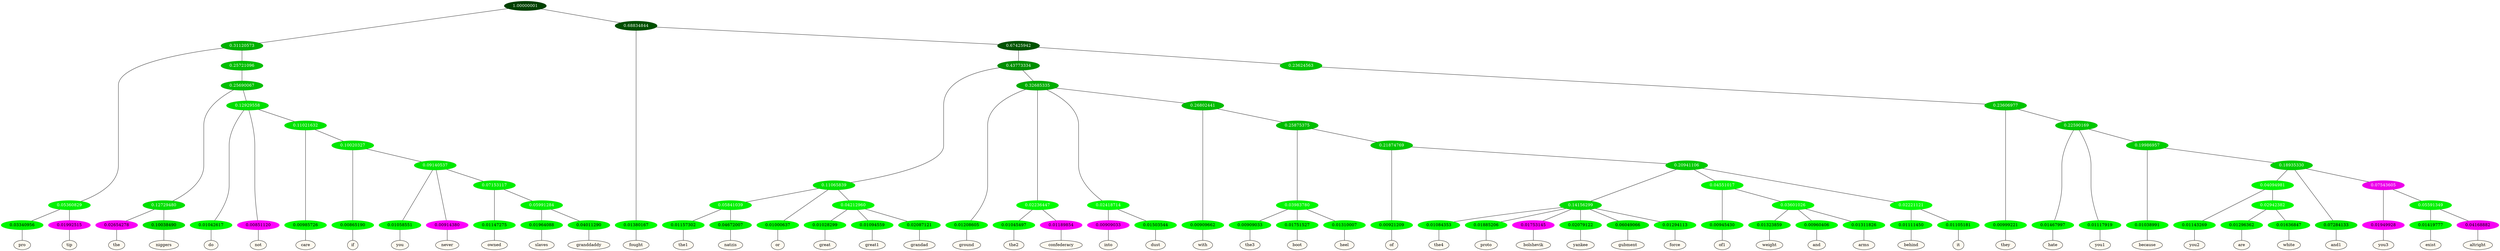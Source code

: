 graph {
	node [format=png height=0.15 nodesep=0.001 ordering=out overlap=prism overlap_scaling=0.01 ranksep=0.001 ratio=0.2 style=filled width=0.15]
	{
		rank=same
		a_w_7 [label=pro color=black fillcolor=floralwhite style="filled,solid"]
		a_w_8 [label=tip color=black fillcolor=floralwhite style="filled,solid"]
		a_w_17 [label=the color=black fillcolor=floralwhite style="filled,solid"]
		a_w_18 [label=niggers color=black fillcolor=floralwhite style="filled,solid"]
		a_w_19 [label=do color=black fillcolor=floralwhite style="filled,solid"]
		a_w_20 [label=not color=black fillcolor=floralwhite style="filled,solid"]
		a_w_31 [label=care color=black fillcolor=floralwhite style="filled,solid"]
		a_w_47 [label=if color=black fillcolor=floralwhite style="filled,solid"]
		a_w_53 [label=you color=black fillcolor=floralwhite style="filled,solid"]
		a_w_54 [label=never color=black fillcolor=floralwhite style="filled,solid"]
		a_w_64 [label=owned color=black fillcolor=floralwhite style="filled,solid"]
		a_w_73 [label=slaves color=black fillcolor=floralwhite style="filled,solid"]
		a_w_74 [label=granddaddy color=black fillcolor=floralwhite style="filled,solid"]
		a_w_5 [label=fought color=black fillcolor=floralwhite style="filled,solid"]
		a_w_33 [label=the1 color=black fillcolor=floralwhite style="filled,solid"]
		a_w_34 [label=natzis color=black fillcolor=floralwhite style="filled,solid"]
		a_w_23 [label=or color=black fillcolor=floralwhite style="filled,solid"]
		a_w_35 [label=great color=black fillcolor=floralwhite style="filled,solid"]
		a_w_36 [label=great1 color=black fillcolor=floralwhite style="filled,solid"]
		a_w_37 [label=grandad color=black fillcolor=floralwhite style="filled,solid"]
		a_w_25 [label=ground color=black fillcolor=floralwhite style="filled,solid"]
		a_w_38 [label=the2 color=black fillcolor=floralwhite style="filled,solid"]
		a_w_39 [label=confederacy color=black fillcolor=floralwhite style="filled,solid"]
		a_w_40 [label=into color=black fillcolor=floralwhite style="filled,solid"]
		a_w_41 [label=dust color=black fillcolor=floralwhite style="filled,solid"]
		a_w_42 [label=with color=black fillcolor=floralwhite style="filled,solid"]
		a_w_56 [label=the3 color=black fillcolor=floralwhite style="filled,solid"]
		a_w_57 [label=boot color=black fillcolor=floralwhite style="filled,solid"]
		a_w_58 [label=heel color=black fillcolor=floralwhite style="filled,solid"]
		a_w_59 [label=of color=black fillcolor=floralwhite style="filled,solid"]
		a_w_75 [label=the4 color=black fillcolor=floralwhite style="filled,solid"]
		a_w_76 [label=proto color=black fillcolor=floralwhite style="filled,solid"]
		a_w_77 [label=bolshevik color=black fillcolor=floralwhite style="filled,solid"]
		a_w_78 [label=yankee color=black fillcolor=floralwhite style="filled,solid"]
		a_w_79 [label=gubment color=black fillcolor=floralwhite style="filled,solid"]
		a_w_80 [label=force color=black fillcolor=floralwhite style="filled,solid"]
		a_w_81 [label=of1 color=black fillcolor=floralwhite style="filled,solid"]
		a_w_89 [label=weight color=black fillcolor=floralwhite style="filled,solid"]
		a_w_90 [label=and color=black fillcolor=floralwhite style="filled,solid"]
		a_w_91 [label=arms color=black fillcolor=floralwhite style="filled,solid"]
		a_w_83 [label=behind color=black fillcolor=floralwhite style="filled,solid"]
		a_w_84 [label=it color=black fillcolor=floralwhite style="filled,solid"]
		a_w_29 [label=they color=black fillcolor=floralwhite style="filled,solid"]
		a_w_44 [label=hate color=black fillcolor=floralwhite style="filled,solid"]
		a_w_45 [label=you1 color=black fillcolor=floralwhite style="filled,solid"]
		a_w_51 [label=because color=black fillcolor=floralwhite style="filled,solid"]
		a_w_69 [label=you2 color=black fillcolor=floralwhite style="filled,solid"]
		a_w_85 [label=are color=black fillcolor=floralwhite style="filled,solid"]
		a_w_86 [label=white color=black fillcolor=floralwhite style="filled,solid"]
		a_w_62 [label=and1 color=black fillcolor=floralwhite style="filled,solid"]
		a_w_71 [label=you3 color=black fillcolor=floralwhite style="filled,solid"]
		a_w_87 [label=exist color=black fillcolor=floralwhite style="filled,solid"]
		a_w_88 [label=altright color=black fillcolor=floralwhite style="filled,solid"]
	}
	a_n_7 -- a_w_7
	a_n_8 -- a_w_8
	a_n_17 -- a_w_17
	a_n_18 -- a_w_18
	a_n_19 -- a_w_19
	a_n_20 -- a_w_20
	a_n_31 -- a_w_31
	a_n_47 -- a_w_47
	a_n_53 -- a_w_53
	a_n_54 -- a_w_54
	a_n_64 -- a_w_64
	a_n_73 -- a_w_73
	a_n_74 -- a_w_74
	a_n_5 -- a_w_5
	a_n_33 -- a_w_33
	a_n_34 -- a_w_34
	a_n_23 -- a_w_23
	a_n_35 -- a_w_35
	a_n_36 -- a_w_36
	a_n_37 -- a_w_37
	a_n_25 -- a_w_25
	a_n_38 -- a_w_38
	a_n_39 -- a_w_39
	a_n_40 -- a_w_40
	a_n_41 -- a_w_41
	a_n_42 -- a_w_42
	a_n_56 -- a_w_56
	a_n_57 -- a_w_57
	a_n_58 -- a_w_58
	a_n_59 -- a_w_59
	a_n_75 -- a_w_75
	a_n_76 -- a_w_76
	a_n_77 -- a_w_77
	a_n_78 -- a_w_78
	a_n_79 -- a_w_79
	a_n_80 -- a_w_80
	a_n_81 -- a_w_81
	a_n_89 -- a_w_89
	a_n_90 -- a_w_90
	a_n_91 -- a_w_91
	a_n_83 -- a_w_83
	a_n_84 -- a_w_84
	a_n_29 -- a_w_29
	a_n_44 -- a_w_44
	a_n_45 -- a_w_45
	a_n_51 -- a_w_51
	a_n_69 -- a_w_69
	a_n_85 -- a_w_85
	a_n_86 -- a_w_86
	a_n_62 -- a_w_62
	a_n_71 -- a_w_71
	a_n_87 -- a_w_87
	a_n_88 -- a_w_88
	{
		rank=same
		a_n_7 [label=0.03340956 color="0.334 1.000 0.967" fontcolor=black]
		a_n_8 [label=0.01992515 color="0.835 1.000 0.980" fontcolor=black]
		a_n_17 [label=0.02654278 color="0.835 1.000 0.973" fontcolor=black]
		a_n_18 [label=0.10038490 color="0.334 1.000 0.900" fontcolor=black]
		a_n_19 [label=0.01042617 color="0.334 1.000 0.990" fontcolor=black]
		a_n_20 [label=0.00851120 color="0.835 1.000 0.991" fontcolor=black]
		a_n_31 [label=0.00985726 color="0.334 1.000 0.990" fontcolor=black]
		a_n_47 [label=0.00865190 color="0.334 1.000 0.991" fontcolor=black]
		a_n_53 [label=0.01058551 color="0.334 1.000 0.989" fontcolor=black]
		a_n_54 [label=0.00914380 color="0.835 1.000 0.991" fontcolor=black]
		a_n_64 [label=0.01147275 color="0.334 1.000 0.989" fontcolor=black]
		a_n_73 [label=0.01964088 color="0.334 1.000 0.980" fontcolor=black]
		a_n_74 [label=0.04011290 color="0.334 1.000 0.960" fontcolor=black]
		a_n_5 [label=0.01380167 color="0.334 1.000 0.986" fontcolor=black]
		a_n_33 [label=0.01157302 color="0.334 1.000 0.988" fontcolor=black]
		a_n_34 [label=0.04672007 color="0.334 1.000 0.953" fontcolor=black]
		a_n_23 [label=0.01000637 color="0.334 1.000 0.990" fontcolor=black]
		a_n_35 [label=0.01028299 color="0.334 1.000 0.990" fontcolor=black]
		a_n_36 [label=0.01094559 color="0.334 1.000 0.989" fontcolor=black]
		a_n_37 [label=0.02087121 color="0.334 1.000 0.979" fontcolor=black]
		a_n_25 [label=0.01208605 color="0.334 1.000 0.988" fontcolor=black]
		a_n_38 [label=0.01045497 color="0.334 1.000 0.990" fontcolor=black]
		a_n_39 [label=0.01189854 color="0.835 1.000 0.988" fontcolor=black]
		a_n_40 [label=0.00909033 color="0.835 1.000 0.991" fontcolor=black]
		a_n_41 [label=0.01503544 color="0.334 1.000 0.985" fontcolor=black]
		a_n_42 [label=0.00909662 color="0.334 1.000 0.991" fontcolor=black]
		a_n_56 [label=0.00909033 color="0.334 1.000 0.991" fontcolor=black]
		a_n_57 [label=0.01751527 color="0.334 1.000 0.982" fontcolor=black]
		a_n_58 [label=0.01310007 color="0.334 1.000 0.987" fontcolor=black]
		a_n_59 [label=0.00921209 color="0.334 1.000 0.991" fontcolor=black]
		a_n_75 [label=0.01084353 color="0.334 1.000 0.989" fontcolor=black]
		a_n_76 [label=0.01885206 color="0.334 1.000 0.981" fontcolor=black]
		a_n_77 [label=0.01753145 color="0.835 1.000 0.982" fontcolor=black]
		a_n_78 [label=0.02079122 color="0.334 1.000 0.979" fontcolor=black]
		a_n_79 [label=0.06049066 color="0.334 1.000 0.940" fontcolor=black]
		a_n_80 [label=0.01294113 color="0.334 1.000 0.987" fontcolor=black]
		a_n_81 [label=0.00945430 color="0.334 1.000 0.991" fontcolor=black]
		a_n_89 [label=0.01323859 color="0.334 1.000 0.987" fontcolor=black]
		a_n_90 [label=0.00960406 color="0.334 1.000 0.990" fontcolor=black]
		a_n_91 [label=0.01311826 color="0.334 1.000 0.987" fontcolor=black]
		a_n_83 [label=0.01111450 color="0.334 1.000 0.989" fontcolor=black]
		a_n_84 [label=0.01105181 color="0.334 1.000 0.989" fontcolor=black]
		a_n_29 [label=0.00999221 color="0.334 1.000 0.990" fontcolor=black]
		a_n_44 [label=0.01467997 color="0.334 1.000 0.985" fontcolor=black]
		a_n_45 [label=0.01117919 color="0.334 1.000 0.989" fontcolor=black]
		a_n_51 [label=0.01038991 color="0.334 1.000 0.990" fontcolor=black]
		a_n_69 [label=0.01143269 color="0.334 1.000 0.989" fontcolor=black]
		a_n_85 [label=0.01296362 color="0.334 1.000 0.987" fontcolor=black]
		a_n_86 [label=0.01636847 color="0.334 1.000 0.984" fontcolor=black]
		a_n_62 [label=0.07284133 color="0.334 1.000 0.927" fontcolor=black]
		a_n_71 [label=0.01949928 color="0.835 1.000 0.981" fontcolor=black]
		a_n_87 [label=0.01419777 color="0.334 1.000 0.986" fontcolor=black]
		a_n_88 [label=0.04168882 color="0.835 1.000 0.958" fontcolor=black]
	}
	a_n_0 [label=1.00000001 color="0.334 1.000 0.250" fontcolor=grey99]
	a_n_1 [label=0.31120573 color="0.334 1.000 0.689" fontcolor=grey99]
	a_n_0 -- a_n_1
	a_n_2 [label=0.68834844 color="0.334 1.000 0.312" fontcolor=grey99]
	a_n_0 -- a_n_2
	a_n_3 [label=0.05360829 color="0.334 1.000 0.946" fontcolor=grey99]
	a_n_1 -- a_n_3
	a_n_4 [label=0.25721096 color="0.334 1.000 0.743" fontcolor=grey99]
	a_n_1 -- a_n_4
	a_n_2 -- a_n_5
	a_n_6 [label=0.67425942 color="0.334 1.000 0.326" fontcolor=grey99]
	a_n_2 -- a_n_6
	a_n_3 -- a_n_7
	a_n_3 -- a_n_8
	a_n_9 [label=0.25690067 color="0.334 1.000 0.743" fontcolor=grey99]
	a_n_4 -- a_n_9
	a_n_10 [label=0.43773334 color="0.334 1.000 0.562" fontcolor=grey99]
	a_n_6 -- a_n_10
	a_n_11 [label=0.23624563 color="0.334 1.000 0.764" fontcolor=grey99]
	a_n_6 -- a_n_11
	a_n_12 [label=0.12729480 color="0.334 1.000 0.873" fontcolor=grey99]
	a_n_9 -- a_n_12
	a_n_13 [label=0.12929558 color="0.334 1.000 0.871" fontcolor=grey99]
	a_n_9 -- a_n_13
	a_n_14 [label=0.11065839 color="0.334 1.000 0.889" fontcolor=grey99]
	a_n_10 -- a_n_14
	a_n_15 [label=0.32685335 color="0.334 1.000 0.673" fontcolor=grey99]
	a_n_10 -- a_n_15
	a_n_16 [label=0.23606977 color="0.334 1.000 0.764" fontcolor=grey99]
	a_n_11 -- a_n_16
	a_n_12 -- a_n_17
	a_n_12 -- a_n_18
	a_n_13 -- a_n_19
	a_n_13 -- a_n_20
	a_n_21 [label=0.11021632 color="0.334 1.000 0.890" fontcolor=grey99]
	a_n_13 -- a_n_21
	a_n_22 [label=0.05841039 color="0.334 1.000 0.942" fontcolor=grey99]
	a_n_14 -- a_n_22
	a_n_14 -- a_n_23
	a_n_24 [label=0.04212960 color="0.334 1.000 0.958" fontcolor=grey99]
	a_n_14 -- a_n_24
	a_n_15 -- a_n_25
	a_n_26 [label=0.02236447 color="0.334 1.000 0.978" fontcolor=grey99]
	a_n_15 -- a_n_26
	a_n_27 [label=0.02418714 color="0.334 1.000 0.976" fontcolor=grey99]
	a_n_15 -- a_n_27
	a_n_28 [label=0.26802441 color="0.334 1.000 0.732" fontcolor=grey99]
	a_n_15 -- a_n_28
	a_n_16 -- a_n_29
	a_n_30 [label=0.22590169 color="0.334 1.000 0.774" fontcolor=grey99]
	a_n_16 -- a_n_30
	a_n_21 -- a_n_31
	a_n_32 [label=0.10020327 color="0.334 1.000 0.900" fontcolor=grey99]
	a_n_21 -- a_n_32
	a_n_22 -- a_n_33
	a_n_22 -- a_n_34
	a_n_24 -- a_n_35
	a_n_24 -- a_n_36
	a_n_24 -- a_n_37
	a_n_26 -- a_n_38
	a_n_26 -- a_n_39
	a_n_27 -- a_n_40
	a_n_27 -- a_n_41
	a_n_28 -- a_n_42
	a_n_43 [label=0.25875375 color="0.334 1.000 0.741" fontcolor=grey99]
	a_n_28 -- a_n_43
	a_n_30 -- a_n_44
	a_n_30 -- a_n_45
	a_n_46 [label=0.19986957 color="0.334 1.000 0.800" fontcolor=grey99]
	a_n_30 -- a_n_46
	a_n_32 -- a_n_47
	a_n_48 [label=0.09140537 color="0.334 1.000 0.909" fontcolor=grey99]
	a_n_32 -- a_n_48
	a_n_49 [label=0.03983780 color="0.334 1.000 0.960" fontcolor=grey99]
	a_n_43 -- a_n_49
	a_n_50 [label=0.21874769 color="0.334 1.000 0.781" fontcolor=grey99]
	a_n_43 -- a_n_50
	a_n_46 -- a_n_51
	a_n_52 [label=0.18935330 color="0.334 1.000 0.811" fontcolor=grey99]
	a_n_46 -- a_n_52
	a_n_48 -- a_n_53
	a_n_48 -- a_n_54
	a_n_55 [label=0.07153117 color="0.334 1.000 0.928" fontcolor=grey99]
	a_n_48 -- a_n_55
	a_n_49 -- a_n_56
	a_n_49 -- a_n_57
	a_n_49 -- a_n_58
	a_n_50 -- a_n_59
	a_n_60 [label=0.20941106 color="0.334 1.000 0.791" fontcolor=grey99]
	a_n_50 -- a_n_60
	a_n_61 [label=0.04094981 color="0.334 1.000 0.959" fontcolor=grey99]
	a_n_52 -- a_n_61
	a_n_52 -- a_n_62
	a_n_63 [label=0.07543605 color="0.835 1.000 0.925" fontcolor=grey99]
	a_n_52 -- a_n_63
	a_n_55 -- a_n_64
	a_n_65 [label=0.05991284 color="0.334 1.000 0.940" fontcolor=grey99]
	a_n_55 -- a_n_65
	a_n_66 [label=0.14156299 color="0.334 1.000 0.858" fontcolor=grey99]
	a_n_60 -- a_n_66
	a_n_67 [label=0.04551017 color="0.334 1.000 0.954" fontcolor=grey99]
	a_n_60 -- a_n_67
	a_n_68 [label=0.02221121 color="0.334 1.000 0.978" fontcolor=grey99]
	a_n_60 -- a_n_68
	a_n_61 -- a_n_69
	a_n_70 [label=0.02942382 color="0.334 1.000 0.971" fontcolor=grey99]
	a_n_61 -- a_n_70
	a_n_63 -- a_n_71
	a_n_72 [label=0.05591349 color="0.334 1.000 0.944" fontcolor=grey99]
	a_n_63 -- a_n_72
	a_n_65 -- a_n_73
	a_n_65 -- a_n_74
	a_n_66 -- a_n_75
	a_n_66 -- a_n_76
	a_n_66 -- a_n_77
	a_n_66 -- a_n_78
	a_n_66 -- a_n_79
	a_n_66 -- a_n_80
	a_n_67 -- a_n_81
	a_n_82 [label=0.03601026 color="0.334 1.000 0.964" fontcolor=grey99]
	a_n_67 -- a_n_82
	a_n_68 -- a_n_83
	a_n_68 -- a_n_84
	a_n_70 -- a_n_85
	a_n_70 -- a_n_86
	a_n_72 -- a_n_87
	a_n_72 -- a_n_88
	a_n_82 -- a_n_89
	a_n_82 -- a_n_90
	a_n_82 -- a_n_91
}
